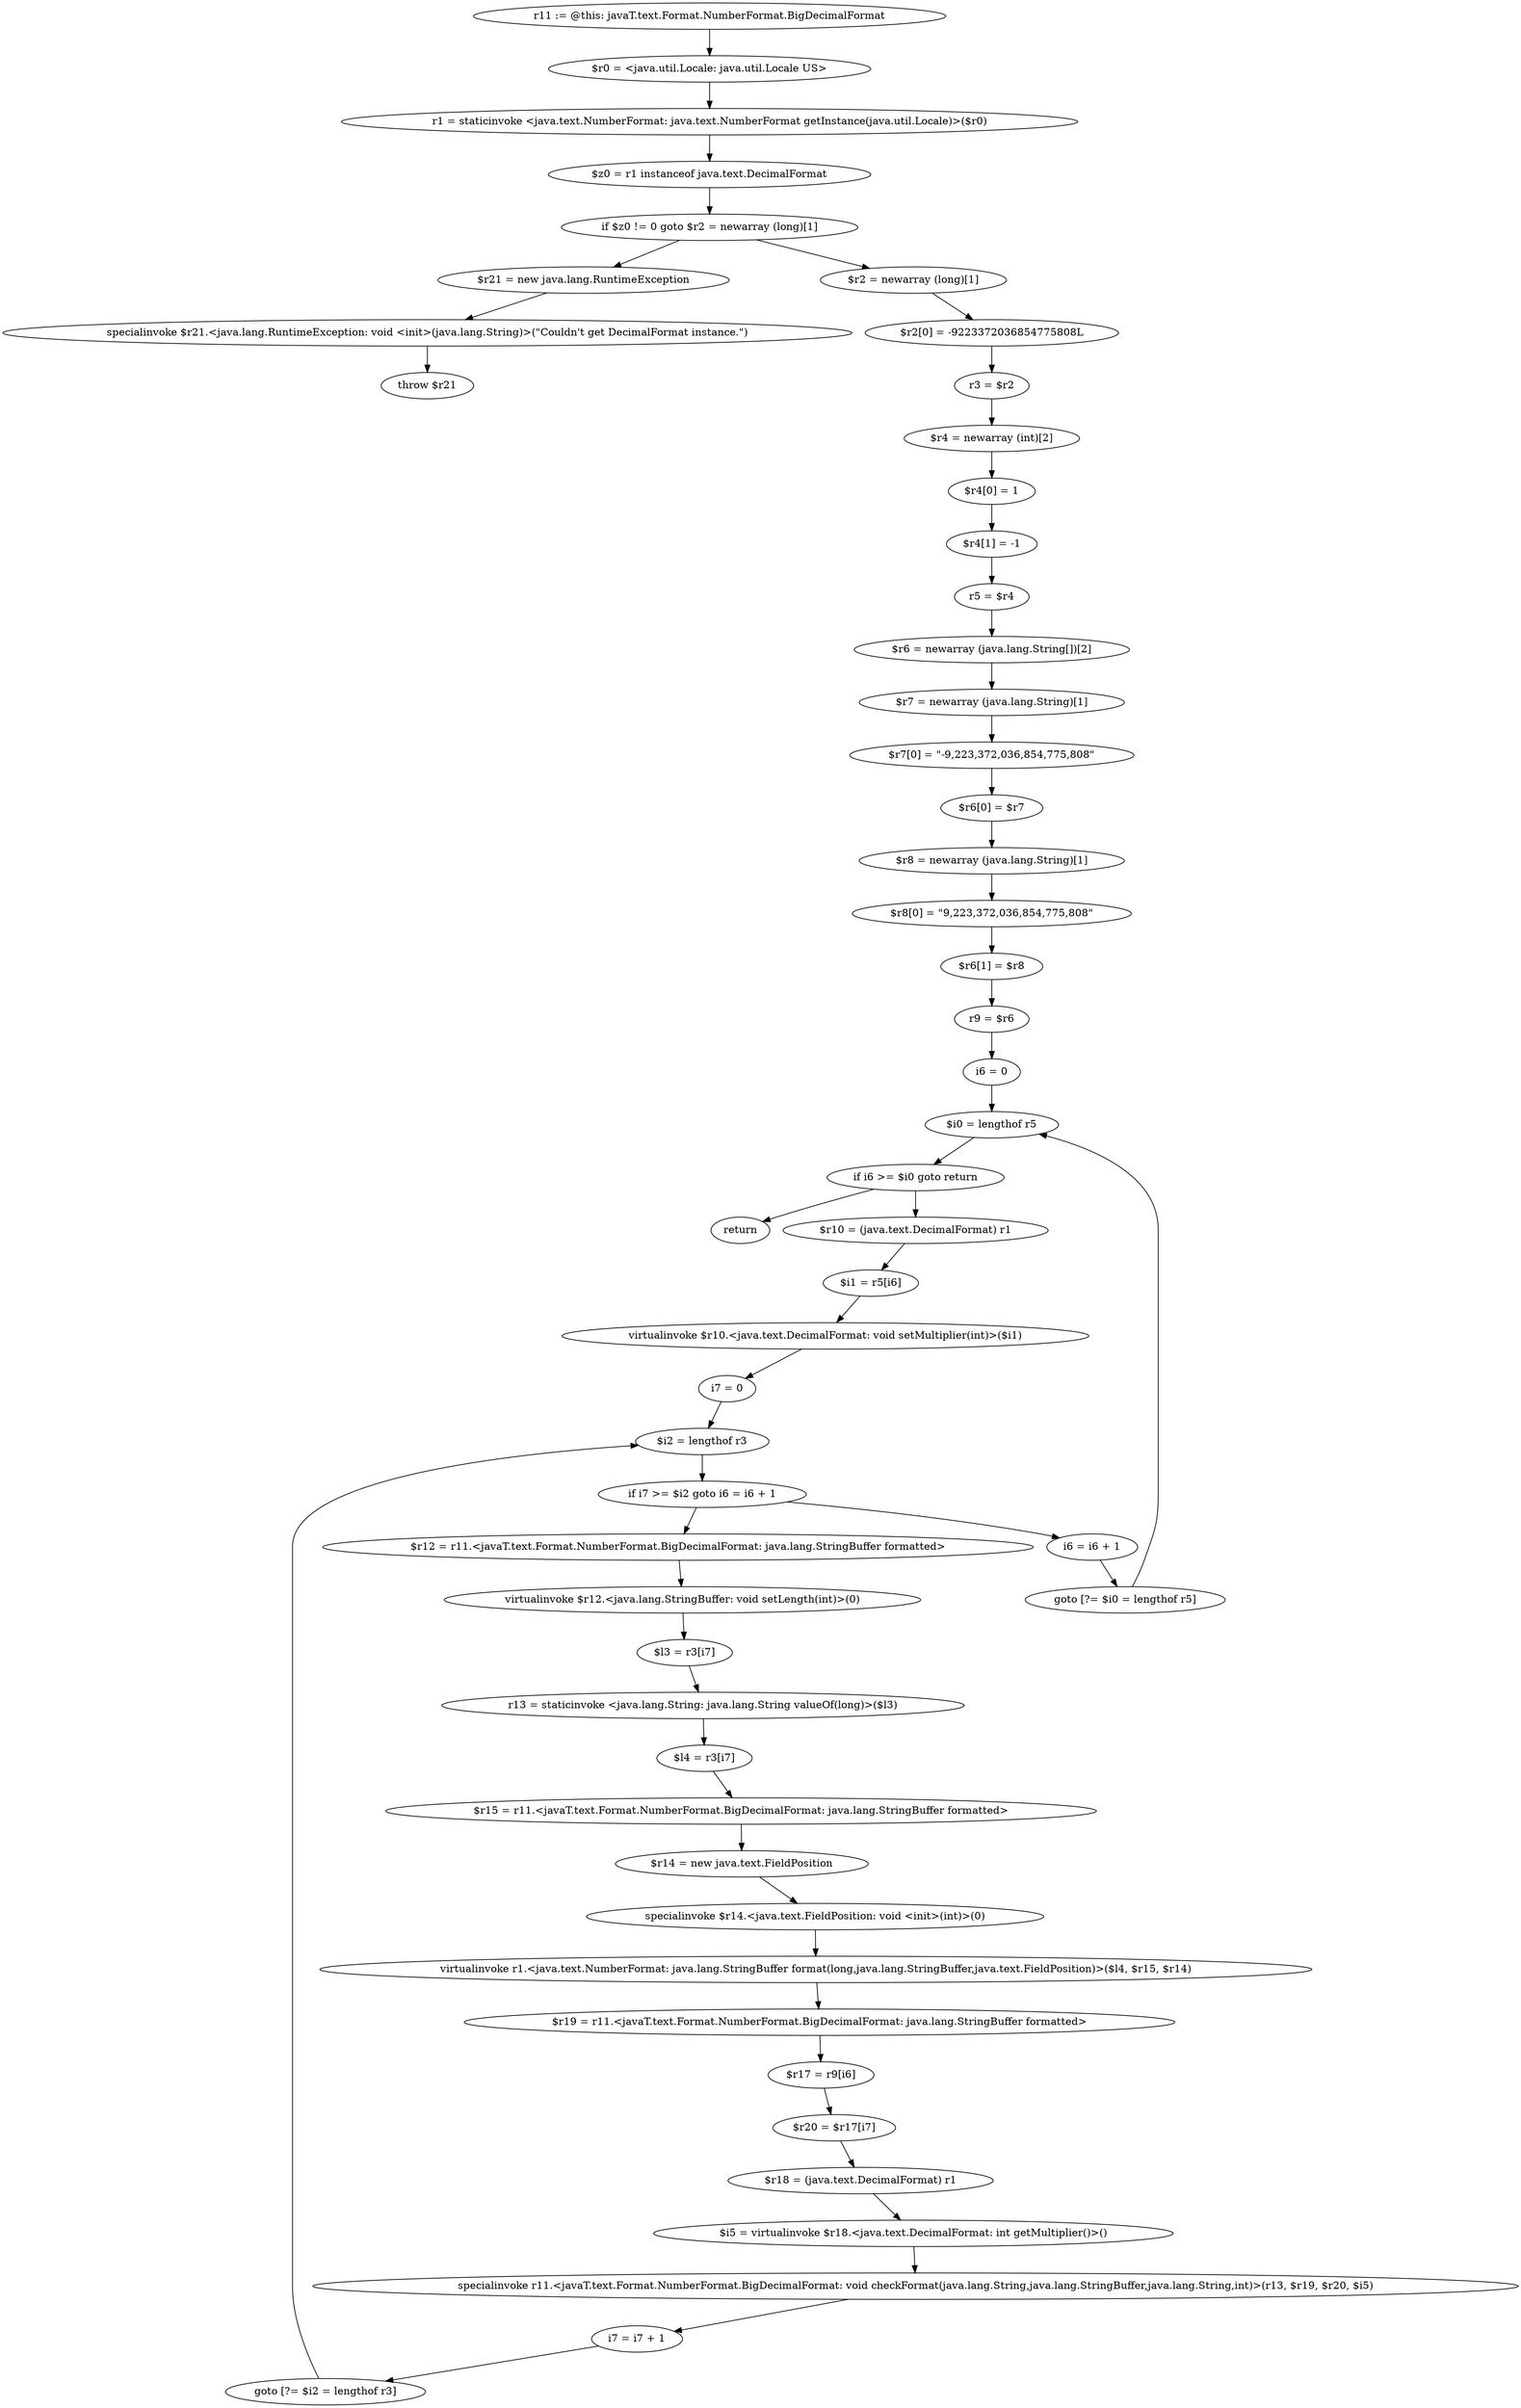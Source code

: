 digraph "unitGraph" {
    "r11 := @this: javaT.text.Format.NumberFormat.BigDecimalFormat"
    "$r0 = <java.util.Locale: java.util.Locale US>"
    "r1 = staticinvoke <java.text.NumberFormat: java.text.NumberFormat getInstance(java.util.Locale)>($r0)"
    "$z0 = r1 instanceof java.text.DecimalFormat"
    "if $z0 != 0 goto $r2 = newarray (long)[1]"
    "$r21 = new java.lang.RuntimeException"
    "specialinvoke $r21.<java.lang.RuntimeException: void <init>(java.lang.String)>(\"Couldn\'t get DecimalFormat instance.\")"
    "throw $r21"
    "$r2 = newarray (long)[1]"
    "$r2[0] = -9223372036854775808L"
    "r3 = $r2"
    "$r4 = newarray (int)[2]"
    "$r4[0] = 1"
    "$r4[1] = -1"
    "r5 = $r4"
    "$r6 = newarray (java.lang.String[])[2]"
    "$r7 = newarray (java.lang.String)[1]"
    "$r7[0] = \"-9,223,372,036,854,775,808\""
    "$r6[0] = $r7"
    "$r8 = newarray (java.lang.String)[1]"
    "$r8[0] = \"9,223,372,036,854,775,808\""
    "$r6[1] = $r8"
    "r9 = $r6"
    "i6 = 0"
    "$i0 = lengthof r5"
    "if i6 >= $i0 goto return"
    "$r10 = (java.text.DecimalFormat) r1"
    "$i1 = r5[i6]"
    "virtualinvoke $r10.<java.text.DecimalFormat: void setMultiplier(int)>($i1)"
    "i7 = 0"
    "$i2 = lengthof r3"
    "if i7 >= $i2 goto i6 = i6 + 1"
    "$r12 = r11.<javaT.text.Format.NumberFormat.BigDecimalFormat: java.lang.StringBuffer formatted>"
    "virtualinvoke $r12.<java.lang.StringBuffer: void setLength(int)>(0)"
    "$l3 = r3[i7]"
    "r13 = staticinvoke <java.lang.String: java.lang.String valueOf(long)>($l3)"
    "$l4 = r3[i7]"
    "$r15 = r11.<javaT.text.Format.NumberFormat.BigDecimalFormat: java.lang.StringBuffer formatted>"
    "$r14 = new java.text.FieldPosition"
    "specialinvoke $r14.<java.text.FieldPosition: void <init>(int)>(0)"
    "virtualinvoke r1.<java.text.NumberFormat: java.lang.StringBuffer format(long,java.lang.StringBuffer,java.text.FieldPosition)>($l4, $r15, $r14)"
    "$r19 = r11.<javaT.text.Format.NumberFormat.BigDecimalFormat: java.lang.StringBuffer formatted>"
    "$r17 = r9[i6]"
    "$r20 = $r17[i7]"
    "$r18 = (java.text.DecimalFormat) r1"
    "$i5 = virtualinvoke $r18.<java.text.DecimalFormat: int getMultiplier()>()"
    "specialinvoke r11.<javaT.text.Format.NumberFormat.BigDecimalFormat: void checkFormat(java.lang.String,java.lang.StringBuffer,java.lang.String,int)>(r13, $r19, $r20, $i5)"
    "i7 = i7 + 1"
    "goto [?= $i2 = lengthof r3]"
    "i6 = i6 + 1"
    "goto [?= $i0 = lengthof r5]"
    "return"
    "r11 := @this: javaT.text.Format.NumberFormat.BigDecimalFormat"->"$r0 = <java.util.Locale: java.util.Locale US>";
    "$r0 = <java.util.Locale: java.util.Locale US>"->"r1 = staticinvoke <java.text.NumberFormat: java.text.NumberFormat getInstance(java.util.Locale)>($r0)";
    "r1 = staticinvoke <java.text.NumberFormat: java.text.NumberFormat getInstance(java.util.Locale)>($r0)"->"$z0 = r1 instanceof java.text.DecimalFormat";
    "$z0 = r1 instanceof java.text.DecimalFormat"->"if $z0 != 0 goto $r2 = newarray (long)[1]";
    "if $z0 != 0 goto $r2 = newarray (long)[1]"->"$r21 = new java.lang.RuntimeException";
    "if $z0 != 0 goto $r2 = newarray (long)[1]"->"$r2 = newarray (long)[1]";
    "$r21 = new java.lang.RuntimeException"->"specialinvoke $r21.<java.lang.RuntimeException: void <init>(java.lang.String)>(\"Couldn\'t get DecimalFormat instance.\")";
    "specialinvoke $r21.<java.lang.RuntimeException: void <init>(java.lang.String)>(\"Couldn\'t get DecimalFormat instance.\")"->"throw $r21";
    "$r2 = newarray (long)[1]"->"$r2[0] = -9223372036854775808L";
    "$r2[0] = -9223372036854775808L"->"r3 = $r2";
    "r3 = $r2"->"$r4 = newarray (int)[2]";
    "$r4 = newarray (int)[2]"->"$r4[0] = 1";
    "$r4[0] = 1"->"$r4[1] = -1";
    "$r4[1] = -1"->"r5 = $r4";
    "r5 = $r4"->"$r6 = newarray (java.lang.String[])[2]";
    "$r6 = newarray (java.lang.String[])[2]"->"$r7 = newarray (java.lang.String)[1]";
    "$r7 = newarray (java.lang.String)[1]"->"$r7[0] = \"-9,223,372,036,854,775,808\"";
    "$r7[0] = \"-9,223,372,036,854,775,808\""->"$r6[0] = $r7";
    "$r6[0] = $r7"->"$r8 = newarray (java.lang.String)[1]";
    "$r8 = newarray (java.lang.String)[1]"->"$r8[0] = \"9,223,372,036,854,775,808\"";
    "$r8[0] = \"9,223,372,036,854,775,808\""->"$r6[1] = $r8";
    "$r6[1] = $r8"->"r9 = $r6";
    "r9 = $r6"->"i6 = 0";
    "i6 = 0"->"$i0 = lengthof r5";
    "$i0 = lengthof r5"->"if i6 >= $i0 goto return";
    "if i6 >= $i0 goto return"->"$r10 = (java.text.DecimalFormat) r1";
    "if i6 >= $i0 goto return"->"return";
    "$r10 = (java.text.DecimalFormat) r1"->"$i1 = r5[i6]";
    "$i1 = r5[i6]"->"virtualinvoke $r10.<java.text.DecimalFormat: void setMultiplier(int)>($i1)";
    "virtualinvoke $r10.<java.text.DecimalFormat: void setMultiplier(int)>($i1)"->"i7 = 0";
    "i7 = 0"->"$i2 = lengthof r3";
    "$i2 = lengthof r3"->"if i7 >= $i2 goto i6 = i6 + 1";
    "if i7 >= $i2 goto i6 = i6 + 1"->"$r12 = r11.<javaT.text.Format.NumberFormat.BigDecimalFormat: java.lang.StringBuffer formatted>";
    "if i7 >= $i2 goto i6 = i6 + 1"->"i6 = i6 + 1";
    "$r12 = r11.<javaT.text.Format.NumberFormat.BigDecimalFormat: java.lang.StringBuffer formatted>"->"virtualinvoke $r12.<java.lang.StringBuffer: void setLength(int)>(0)";
    "virtualinvoke $r12.<java.lang.StringBuffer: void setLength(int)>(0)"->"$l3 = r3[i7]";
    "$l3 = r3[i7]"->"r13 = staticinvoke <java.lang.String: java.lang.String valueOf(long)>($l3)";
    "r13 = staticinvoke <java.lang.String: java.lang.String valueOf(long)>($l3)"->"$l4 = r3[i7]";
    "$l4 = r3[i7]"->"$r15 = r11.<javaT.text.Format.NumberFormat.BigDecimalFormat: java.lang.StringBuffer formatted>";
    "$r15 = r11.<javaT.text.Format.NumberFormat.BigDecimalFormat: java.lang.StringBuffer formatted>"->"$r14 = new java.text.FieldPosition";
    "$r14 = new java.text.FieldPosition"->"specialinvoke $r14.<java.text.FieldPosition: void <init>(int)>(0)";
    "specialinvoke $r14.<java.text.FieldPosition: void <init>(int)>(0)"->"virtualinvoke r1.<java.text.NumberFormat: java.lang.StringBuffer format(long,java.lang.StringBuffer,java.text.FieldPosition)>($l4, $r15, $r14)";
    "virtualinvoke r1.<java.text.NumberFormat: java.lang.StringBuffer format(long,java.lang.StringBuffer,java.text.FieldPosition)>($l4, $r15, $r14)"->"$r19 = r11.<javaT.text.Format.NumberFormat.BigDecimalFormat: java.lang.StringBuffer formatted>";
    "$r19 = r11.<javaT.text.Format.NumberFormat.BigDecimalFormat: java.lang.StringBuffer formatted>"->"$r17 = r9[i6]";
    "$r17 = r9[i6]"->"$r20 = $r17[i7]";
    "$r20 = $r17[i7]"->"$r18 = (java.text.DecimalFormat) r1";
    "$r18 = (java.text.DecimalFormat) r1"->"$i5 = virtualinvoke $r18.<java.text.DecimalFormat: int getMultiplier()>()";
    "$i5 = virtualinvoke $r18.<java.text.DecimalFormat: int getMultiplier()>()"->"specialinvoke r11.<javaT.text.Format.NumberFormat.BigDecimalFormat: void checkFormat(java.lang.String,java.lang.StringBuffer,java.lang.String,int)>(r13, $r19, $r20, $i5)";
    "specialinvoke r11.<javaT.text.Format.NumberFormat.BigDecimalFormat: void checkFormat(java.lang.String,java.lang.StringBuffer,java.lang.String,int)>(r13, $r19, $r20, $i5)"->"i7 = i7 + 1";
    "i7 = i7 + 1"->"goto [?= $i2 = lengthof r3]";
    "goto [?= $i2 = lengthof r3]"->"$i2 = lengthof r3";
    "i6 = i6 + 1"->"goto [?= $i0 = lengthof r5]";
    "goto [?= $i0 = lengthof r5]"->"$i0 = lengthof r5";
}
